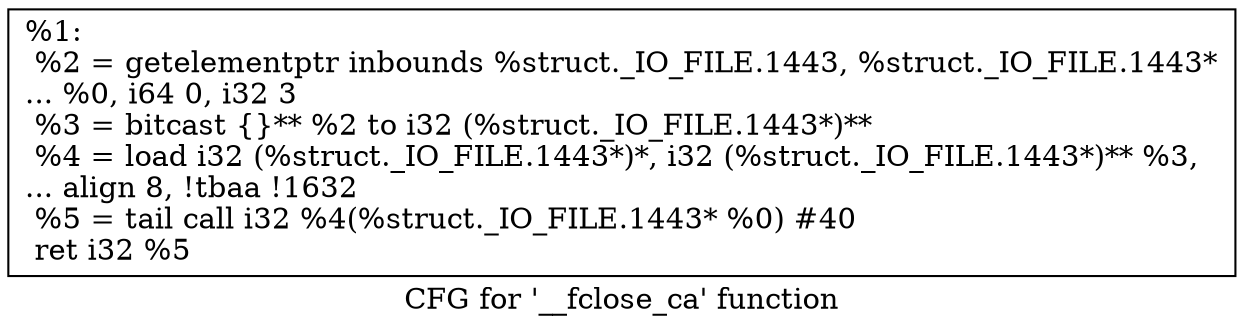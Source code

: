 digraph "CFG for '__fclose_ca' function" {
	label="CFG for '__fclose_ca' function";

	Node0x17479d0 [shape=record,label="{%1:\l  %2 = getelementptr inbounds %struct._IO_FILE.1443, %struct._IO_FILE.1443*\l... %0, i64 0, i32 3\l  %3 = bitcast \{\}** %2 to i32 (%struct._IO_FILE.1443*)**\l  %4 = load i32 (%struct._IO_FILE.1443*)*, i32 (%struct._IO_FILE.1443*)** %3,\l... align 8, !tbaa !1632\l  %5 = tail call i32 %4(%struct._IO_FILE.1443* %0) #40\l  ret i32 %5\l}"];
}
